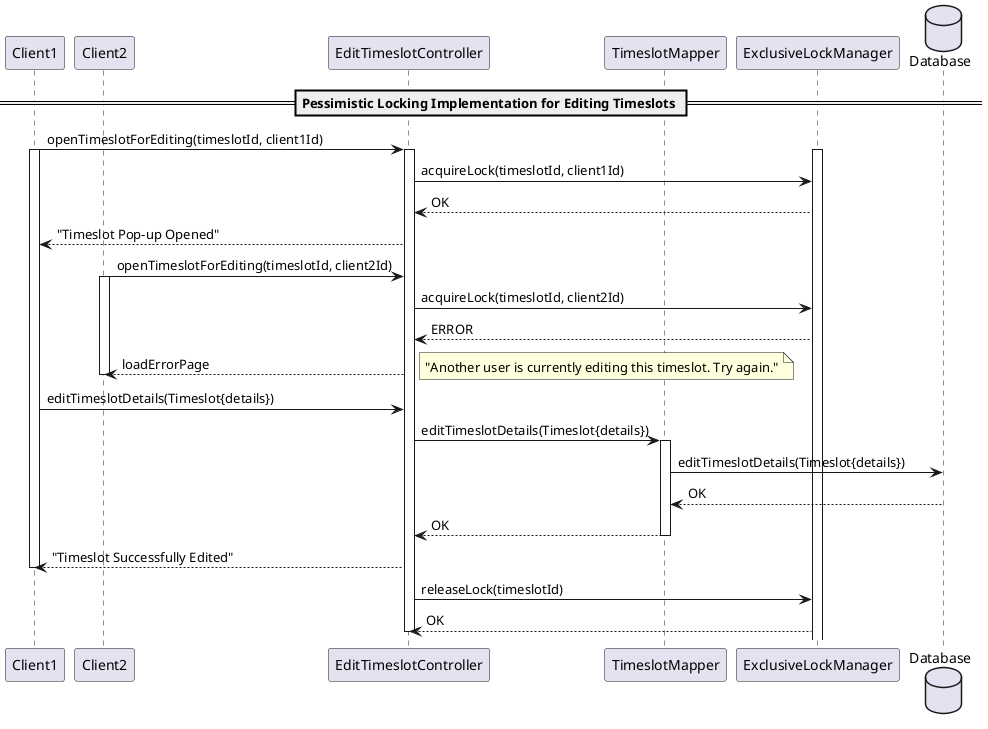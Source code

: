 @startuml
'https://plantuml.com/sequence-diagram

skinparam linetype polyline

participant "Client1" as Client1
participant "Client2" as Client2
participant "EditTimeslotController" as ETC
participant "TimeslotMapper" as TM
participant "ExclusiveLockManager" as ELM
database "Database" as DB

== Pessimistic Locking Implementation for Editing Timeslots ==
Client1 -> ETC: openTimeslotForEditing(timeslotId, client1Id)
activate ELM
activate Client1
activate ETC
ETC -> ELM: acquireLock(timeslotId, client1Id)
ELM --> ETC: OK
ETC --> Client1: "Timeslot Pop-up Opened"
Client2 -> ETC: openTimeslotForEditing(timeslotId, client2Id)
activate Client2
ETC -> ELM: acquireLock(timeslotId, client2Id)
ELM --> ETC: ERROR
ETC --> Client2: loadErrorPage
note right: "Another user is currently editing this timeslot. Try again."
deactivate Client2
Client1 -> ETC: editTimeslotDetails(Timeslot{details})
ETC -> TM: editTimeslotDetails(Timeslot{details})
activate TM
TM -> DB: editTimeslotDetails(Timeslot{details})
DB --> TM: OK
TM --> ETC: OK
deactivate TM
ETC --> Client1: "Timeslot Successfully Edited"
deactivate Client1
ETC -> ELM: releaseLock(timeslotId)
ELM --> ETC: OK
deactivate ETC

@enduml